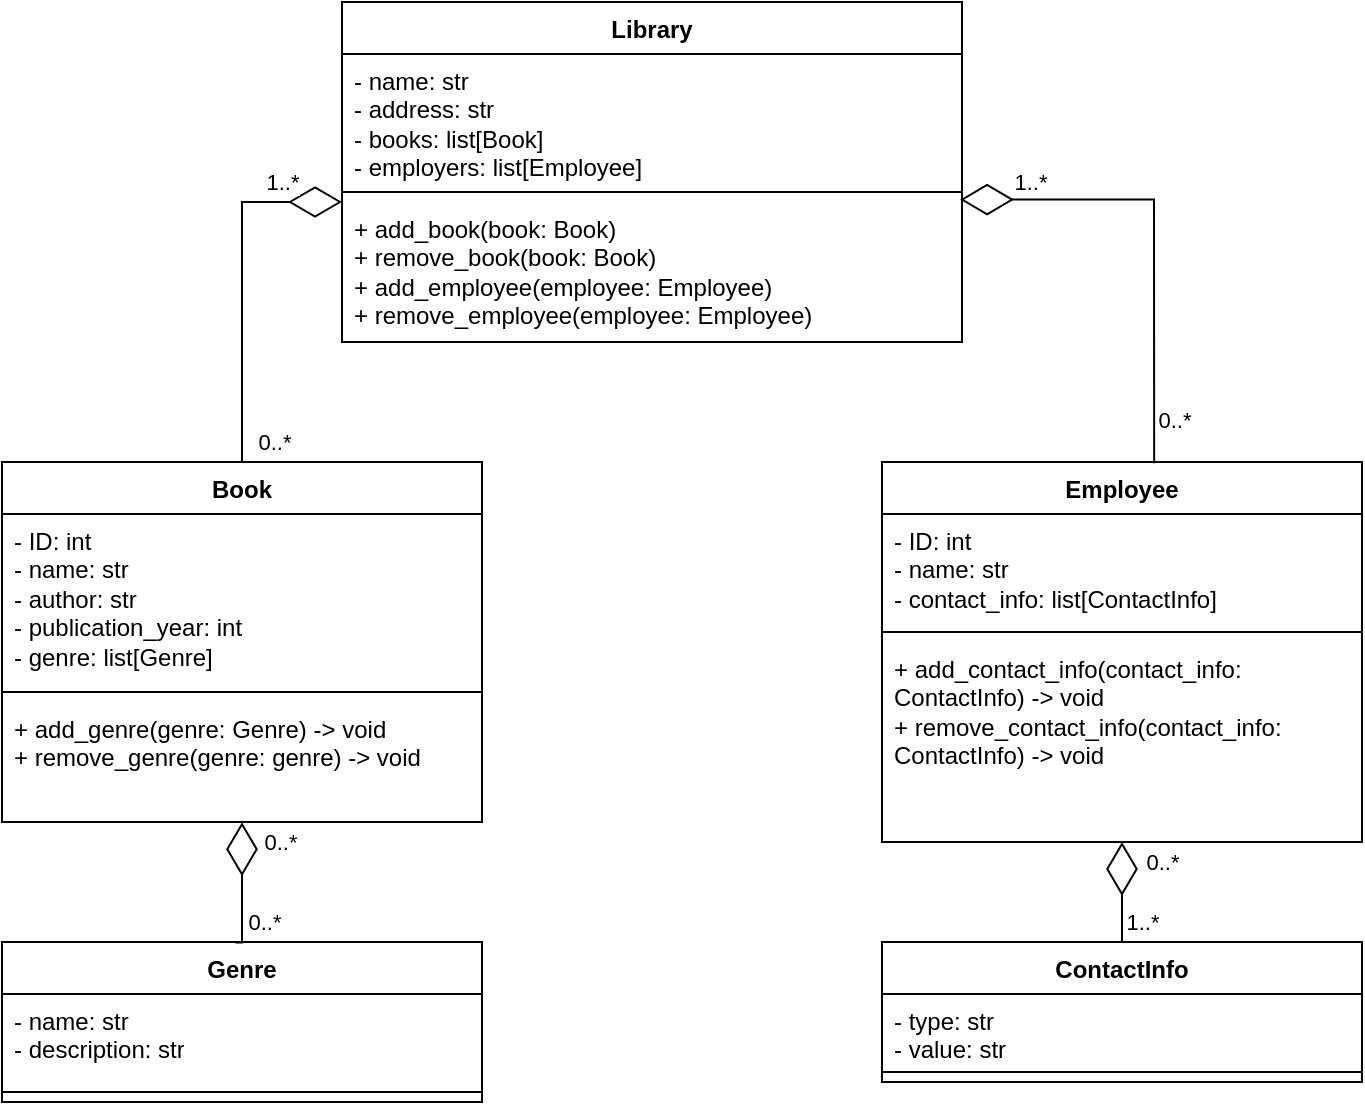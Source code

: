 <mxfile version="26.0.9">
  <diagram id="C5RBs43oDa-KdzZeNtuy" name="Page-1">
    <mxGraphModel dx="574" dy="338" grid="1" gridSize="10" guides="1" tooltips="1" connect="1" arrows="1" fold="1" page="1" pageScale="1" pageWidth="827" pageHeight="1169" math="0" shadow="0">
      <root>
        <mxCell id="WIyWlLk6GJQsqaUBKTNV-0" />
        <mxCell id="WIyWlLk6GJQsqaUBKTNV-1" parent="WIyWlLk6GJQsqaUBKTNV-0" />
        <mxCell id="pZOB1YP4UF2O1e4Aa1dJ-22" value="Library" style="swimlane;fontStyle=1;align=center;verticalAlign=top;childLayout=stackLayout;horizontal=1;startSize=26;horizontalStack=0;resizeParent=1;resizeParentMax=0;resizeLast=0;collapsible=1;marginBottom=0;whiteSpace=wrap;html=1;" vertex="1" parent="WIyWlLk6GJQsqaUBKTNV-1">
          <mxGeometry x="210" y="70" width="310" height="170" as="geometry" />
        </mxCell>
        <mxCell id="pZOB1YP4UF2O1e4Aa1dJ-23" value="- name: str&lt;div&gt;- address: str&lt;/div&gt;&lt;div&gt;- books: list[Book]&lt;/div&gt;&lt;div&gt;- employers: list[Employee]&lt;/div&gt;" style="text;strokeColor=none;fillColor=none;align=left;verticalAlign=top;spacingLeft=4;spacingRight=4;overflow=hidden;rotatable=0;points=[[0,0.5],[1,0.5]];portConstraint=eastwest;whiteSpace=wrap;html=1;" vertex="1" parent="pZOB1YP4UF2O1e4Aa1dJ-22">
          <mxGeometry y="26" width="310" height="64" as="geometry" />
        </mxCell>
        <mxCell id="pZOB1YP4UF2O1e4Aa1dJ-24" value="" style="line;strokeWidth=1;fillColor=none;align=left;verticalAlign=middle;spacingTop=-1;spacingLeft=3;spacingRight=3;rotatable=0;labelPosition=right;points=[];portConstraint=eastwest;strokeColor=inherit;" vertex="1" parent="pZOB1YP4UF2O1e4Aa1dJ-22">
          <mxGeometry y="90" width="310" height="10" as="geometry" />
        </mxCell>
        <mxCell id="pZOB1YP4UF2O1e4Aa1dJ-25" value="+ add_book(book: Book)&lt;div&gt;+ remove_book(book: Book)&lt;/div&gt;&lt;div&gt;+ add_employee(employee: Employee)&lt;/div&gt;&lt;div&gt;+ remove_employee(employee: Employee)&lt;/div&gt;" style="text;strokeColor=none;fillColor=none;align=left;verticalAlign=top;spacingLeft=4;spacingRight=4;overflow=hidden;rotatable=0;points=[[0,0.5],[1,0.5]];portConstraint=eastwest;whiteSpace=wrap;html=1;" vertex="1" parent="pZOB1YP4UF2O1e4Aa1dJ-22">
          <mxGeometry y="100" width="310" height="70" as="geometry" />
        </mxCell>
        <mxCell id="pZOB1YP4UF2O1e4Aa1dJ-28" value="Book" style="swimlane;fontStyle=1;align=center;verticalAlign=top;childLayout=stackLayout;horizontal=1;startSize=26;horizontalStack=0;resizeParent=1;resizeParentMax=0;resizeLast=0;collapsible=1;marginBottom=0;whiteSpace=wrap;html=1;" vertex="1" parent="WIyWlLk6GJQsqaUBKTNV-1">
          <mxGeometry x="40" y="300" width="240" height="180" as="geometry" />
        </mxCell>
        <mxCell id="pZOB1YP4UF2O1e4Aa1dJ-29" value="- ID: int&lt;div&gt;- name: str&lt;/div&gt;&lt;div&gt;- author: str&lt;/div&gt;&lt;div&gt;- publication_year: int&lt;/div&gt;&lt;div&gt;- genre: list[Genre]&lt;/div&gt;" style="text;strokeColor=none;fillColor=none;align=left;verticalAlign=top;spacingLeft=4;spacingRight=4;overflow=hidden;rotatable=0;points=[[0,0.5],[1,0.5]];portConstraint=eastwest;whiteSpace=wrap;html=1;" vertex="1" parent="pZOB1YP4UF2O1e4Aa1dJ-28">
          <mxGeometry y="26" width="240" height="84" as="geometry" />
        </mxCell>
        <mxCell id="pZOB1YP4UF2O1e4Aa1dJ-30" value="" style="line;strokeWidth=1;fillColor=none;align=left;verticalAlign=middle;spacingTop=-1;spacingLeft=3;spacingRight=3;rotatable=0;labelPosition=right;points=[];portConstraint=eastwest;strokeColor=inherit;" vertex="1" parent="pZOB1YP4UF2O1e4Aa1dJ-28">
          <mxGeometry y="110" width="240" height="10" as="geometry" />
        </mxCell>
        <mxCell id="pZOB1YP4UF2O1e4Aa1dJ-31" value="+ add_genre(genre: Genre) -&amp;gt; void&lt;div&gt;+ remove_genre(genre: genre) -&amp;gt; void&lt;/div&gt;" style="text;strokeColor=none;fillColor=none;align=left;verticalAlign=top;spacingLeft=4;spacingRight=4;overflow=hidden;rotatable=0;points=[[0,0.5],[1,0.5]];portConstraint=eastwest;whiteSpace=wrap;html=1;" vertex="1" parent="pZOB1YP4UF2O1e4Aa1dJ-28">
          <mxGeometry y="120" width="240" height="60" as="geometry" />
        </mxCell>
        <mxCell id="pZOB1YP4UF2O1e4Aa1dJ-32" value="Employee" style="swimlane;fontStyle=1;align=center;verticalAlign=top;childLayout=stackLayout;horizontal=1;startSize=26;horizontalStack=0;resizeParent=1;resizeParentMax=0;resizeLast=0;collapsible=1;marginBottom=0;whiteSpace=wrap;html=1;" vertex="1" parent="WIyWlLk6GJQsqaUBKTNV-1">
          <mxGeometry x="480" y="300" width="240" height="190" as="geometry" />
        </mxCell>
        <mxCell id="pZOB1YP4UF2O1e4Aa1dJ-33" value="- ID: int&lt;div&gt;- name: str&lt;/div&gt;&lt;div&gt;- contact_info: list[ContactInfo]&lt;/div&gt;" style="text;strokeColor=none;fillColor=none;align=left;verticalAlign=top;spacingLeft=4;spacingRight=4;overflow=hidden;rotatable=0;points=[[0,0.5],[1,0.5]];portConstraint=eastwest;whiteSpace=wrap;html=1;" vertex="1" parent="pZOB1YP4UF2O1e4Aa1dJ-32">
          <mxGeometry y="26" width="240" height="54" as="geometry" />
        </mxCell>
        <mxCell id="pZOB1YP4UF2O1e4Aa1dJ-34" value="" style="line;strokeWidth=1;fillColor=none;align=left;verticalAlign=middle;spacingTop=-1;spacingLeft=3;spacingRight=3;rotatable=0;labelPosition=right;points=[];portConstraint=eastwest;strokeColor=inherit;" vertex="1" parent="pZOB1YP4UF2O1e4Aa1dJ-32">
          <mxGeometry y="80" width="240" height="10" as="geometry" />
        </mxCell>
        <mxCell id="pZOB1YP4UF2O1e4Aa1dJ-35" value="+ add_contact_info(contact_info: ContactInfo) -&amp;gt; void&lt;div&gt;+ remove_contact_info(contact_info: ContactInfo) -&amp;gt; void&lt;/div&gt;" style="text;strokeColor=none;fillColor=none;align=left;verticalAlign=top;spacingLeft=4;spacingRight=4;overflow=hidden;rotatable=0;points=[[0,0.5],[1,0.5]];portConstraint=eastwest;whiteSpace=wrap;html=1;" vertex="1" parent="pZOB1YP4UF2O1e4Aa1dJ-32">
          <mxGeometry y="90" width="240" height="100" as="geometry" />
        </mxCell>
        <mxCell id="pZOB1YP4UF2O1e4Aa1dJ-36" value="Genre" style="swimlane;fontStyle=1;align=center;verticalAlign=top;childLayout=stackLayout;horizontal=1;startSize=26;horizontalStack=0;resizeParent=1;resizeParentMax=0;resizeLast=0;collapsible=1;marginBottom=0;whiteSpace=wrap;html=1;" vertex="1" parent="WIyWlLk6GJQsqaUBKTNV-1">
          <mxGeometry x="40" y="540" width="240" height="80" as="geometry" />
        </mxCell>
        <mxCell id="pZOB1YP4UF2O1e4Aa1dJ-37" value="- name: str&lt;div&gt;-&amp;nbsp;&lt;span style=&quot;white-space-collapse: preserve; background-color: transparent; color: light-dark(rgb(0, 0, 0), rgb(255, 255, 255));&quot;&gt;description: str&lt;/span&gt;&lt;/div&gt;" style="text;strokeColor=none;fillColor=none;align=left;verticalAlign=top;spacingLeft=4;spacingRight=4;overflow=hidden;rotatable=0;points=[[0,0.5],[1,0.5]];portConstraint=eastwest;whiteSpace=wrap;html=1;" vertex="1" parent="pZOB1YP4UF2O1e4Aa1dJ-36">
          <mxGeometry y="26" width="240" height="44" as="geometry" />
        </mxCell>
        <mxCell id="pZOB1YP4UF2O1e4Aa1dJ-38" value="" style="line;strokeWidth=1;fillColor=none;align=left;verticalAlign=middle;spacingTop=-1;spacingLeft=3;spacingRight=3;rotatable=0;labelPosition=right;points=[];portConstraint=eastwest;strokeColor=inherit;" vertex="1" parent="pZOB1YP4UF2O1e4Aa1dJ-36">
          <mxGeometry y="70" width="240" height="10" as="geometry" />
        </mxCell>
        <mxCell id="pZOB1YP4UF2O1e4Aa1dJ-40" value="ContactInfo" style="swimlane;fontStyle=1;align=center;verticalAlign=top;childLayout=stackLayout;horizontal=1;startSize=26;horizontalStack=0;resizeParent=1;resizeParentMax=0;resizeLast=0;collapsible=1;marginBottom=0;whiteSpace=wrap;html=1;" vertex="1" parent="WIyWlLk6GJQsqaUBKTNV-1">
          <mxGeometry x="480" y="540" width="240" height="70" as="geometry" />
        </mxCell>
        <mxCell id="pZOB1YP4UF2O1e4Aa1dJ-41" value="- type: str&lt;div&gt;- value&lt;span style=&quot;white-space-collapse: preserve; background-color: transparent; color: light-dark(rgb(0, 0, 0), rgb(255, 255, 255));&quot;&gt;: str&lt;/span&gt;&lt;/div&gt;" style="text;strokeColor=none;fillColor=none;align=left;verticalAlign=top;spacingLeft=4;spacingRight=4;overflow=hidden;rotatable=0;points=[[0,0.5],[1,0.5]];portConstraint=eastwest;whiteSpace=wrap;html=1;" vertex="1" parent="pZOB1YP4UF2O1e4Aa1dJ-40">
          <mxGeometry y="26" width="240" height="34" as="geometry" />
        </mxCell>
        <mxCell id="pZOB1YP4UF2O1e4Aa1dJ-42" value="" style="line;strokeWidth=1;fillColor=none;align=left;verticalAlign=middle;spacingTop=-1;spacingLeft=3;spacingRight=3;rotatable=0;labelPosition=right;points=[];portConstraint=eastwest;strokeColor=inherit;" vertex="1" parent="pZOB1YP4UF2O1e4Aa1dJ-40">
          <mxGeometry y="60" width="240" height="10" as="geometry" />
        </mxCell>
        <mxCell id="pZOB1YP4UF2O1e4Aa1dJ-47" value="" style="endArrow=diamondThin;endFill=0;endSize=24;html=1;rounded=0;edgeStyle=elbowEdgeStyle;entryX=0;entryY=0;entryDx=0;entryDy=0;entryPerimeter=0;exitX=0.5;exitY=0;exitDx=0;exitDy=0;" edge="1" parent="WIyWlLk6GJQsqaUBKTNV-1" source="pZOB1YP4UF2O1e4Aa1dJ-28" target="pZOB1YP4UF2O1e4Aa1dJ-25">
          <mxGeometry width="160" relative="1" as="geometry">
            <mxPoint x="150" y="300" as="sourcePoint" />
            <mxPoint x="354" y="251" as="targetPoint" />
            <Array as="points">
              <mxPoint x="160" y="240" />
            </Array>
          </mxGeometry>
        </mxCell>
        <mxCell id="pZOB1YP4UF2O1e4Aa1dJ-55" value="0..*" style="edgeLabel;html=1;align=center;verticalAlign=middle;resizable=0;points=[];" vertex="1" connectable="0" parent="pZOB1YP4UF2O1e4Aa1dJ-47">
          <mxGeometry x="-0.856" relative="1" as="geometry">
            <mxPoint x="16" y="3" as="offset" />
          </mxGeometry>
        </mxCell>
        <mxCell id="pZOB1YP4UF2O1e4Aa1dJ-56" value="1..*" style="edgeLabel;html=1;align=center;verticalAlign=middle;resizable=0;points=[];" vertex="1" connectable="0" parent="pZOB1YP4UF2O1e4Aa1dJ-47">
          <mxGeometry x="0.612" relative="1" as="geometry">
            <mxPoint x="5" y="-10" as="offset" />
          </mxGeometry>
        </mxCell>
        <mxCell id="pZOB1YP4UF2O1e4Aa1dJ-49" value="" style="endArrow=diamondThin;endFill=0;endSize=24;html=1;rounded=0;edgeStyle=elbowEdgeStyle;entryX=0.997;entryY=-0.017;entryDx=0;entryDy=0;entryPerimeter=0;exitX=0.567;exitY=0.003;exitDx=0;exitDy=0;exitPerimeter=0;" edge="1" parent="WIyWlLk6GJQsqaUBKTNV-1" source="pZOB1YP4UF2O1e4Aa1dJ-32" target="pZOB1YP4UF2O1e4Aa1dJ-25">
          <mxGeometry width="160" relative="1" as="geometry">
            <mxPoint x="571" y="300" as="sourcePoint" />
            <mxPoint x="620" y="170" as="targetPoint" />
            <Array as="points">
              <mxPoint x="616" y="240" />
            </Array>
          </mxGeometry>
        </mxCell>
        <mxCell id="pZOB1YP4UF2O1e4Aa1dJ-54" value="0..*" style="edgeLabel;html=1;align=center;verticalAlign=middle;resizable=0;points=[];" vertex="1" connectable="0" parent="pZOB1YP4UF2O1e4Aa1dJ-49">
          <mxGeometry x="-0.806" relative="1" as="geometry">
            <mxPoint x="10" as="offset" />
          </mxGeometry>
        </mxCell>
        <mxCell id="pZOB1YP4UF2O1e4Aa1dJ-57" value="1..*" style="edgeLabel;html=1;align=center;verticalAlign=middle;resizable=0;points=[];" vertex="1" connectable="0" parent="pZOB1YP4UF2O1e4Aa1dJ-49">
          <mxGeometry x="0.673" y="1" relative="1" as="geometry">
            <mxPoint x="-3" y="-10" as="offset" />
          </mxGeometry>
        </mxCell>
        <mxCell id="pZOB1YP4UF2O1e4Aa1dJ-50" value="" style="endArrow=diamondThin;endFill=0;endSize=24;html=1;rounded=0;exitX=0.486;exitY=0.003;exitDx=0;exitDy=0;exitPerimeter=0;edgeStyle=orthogonalEdgeStyle;entryX=0.497;entryY=1.001;entryDx=0;entryDy=0;entryPerimeter=0;" edge="1" parent="WIyWlLk6GJQsqaUBKTNV-1" source="pZOB1YP4UF2O1e4Aa1dJ-36" target="pZOB1YP4UF2O1e4Aa1dJ-31">
          <mxGeometry width="160" relative="1" as="geometry">
            <mxPoint x="50" y="500" as="sourcePoint" />
            <mxPoint x="180" y="470" as="targetPoint" />
            <Array as="points">
              <mxPoint x="160" y="540" />
              <mxPoint x="160" y="480" />
            </Array>
          </mxGeometry>
        </mxCell>
        <mxCell id="pZOB1YP4UF2O1e4Aa1dJ-51" value="0..*" style="edgeLabel;html=1;align=center;verticalAlign=middle;resizable=0;points=[];" vertex="1" connectable="0" parent="pZOB1YP4UF2O1e4Aa1dJ-50">
          <mxGeometry x="-0.484" y="2" relative="1" as="geometry">
            <mxPoint x="13" y="3" as="offset" />
          </mxGeometry>
        </mxCell>
        <mxCell id="pZOB1YP4UF2O1e4Aa1dJ-52" value="" style="endArrow=diamondThin;endFill=0;endSize=24;html=1;rounded=0;edgeStyle=orthogonalEdgeStyle;" edge="1" parent="WIyWlLk6GJQsqaUBKTNV-1" source="pZOB1YP4UF2O1e4Aa1dJ-40">
          <mxGeometry width="160" relative="1" as="geometry">
            <mxPoint x="560" y="520" as="sourcePoint" />
            <mxPoint x="600" y="490" as="targetPoint" />
            <Array as="points">
              <mxPoint x="600" y="490" />
            </Array>
          </mxGeometry>
        </mxCell>
        <mxCell id="pZOB1YP4UF2O1e4Aa1dJ-53" value="1..*" style="edgeLabel;html=1;align=center;verticalAlign=middle;resizable=0;points=[];" vertex="1" connectable="0" parent="pZOB1YP4UF2O1e4Aa1dJ-52">
          <mxGeometry x="-0.484" y="2" relative="1" as="geometry">
            <mxPoint x="12" y="3" as="offset" />
          </mxGeometry>
        </mxCell>
        <mxCell id="pZOB1YP4UF2O1e4Aa1dJ-58" value="0..*" style="edgeLabel;html=1;align=center;verticalAlign=middle;resizable=0;points=[];" vertex="1" connectable="0" parent="WIyWlLk6GJQsqaUBKTNV-1">
          <mxGeometry x="181" y="540.16" as="geometry">
            <mxPoint x="-2" y="-50" as="offset" />
          </mxGeometry>
        </mxCell>
        <mxCell id="pZOB1YP4UF2O1e4Aa1dJ-59" value="0..*" style="edgeLabel;html=1;align=center;verticalAlign=middle;resizable=0;points=[];" vertex="1" connectable="0" parent="WIyWlLk6GJQsqaUBKTNV-1">
          <mxGeometry x="191" y="550.16" as="geometry">
            <mxPoint x="429" y="-50" as="offset" />
          </mxGeometry>
        </mxCell>
      </root>
    </mxGraphModel>
  </diagram>
</mxfile>

